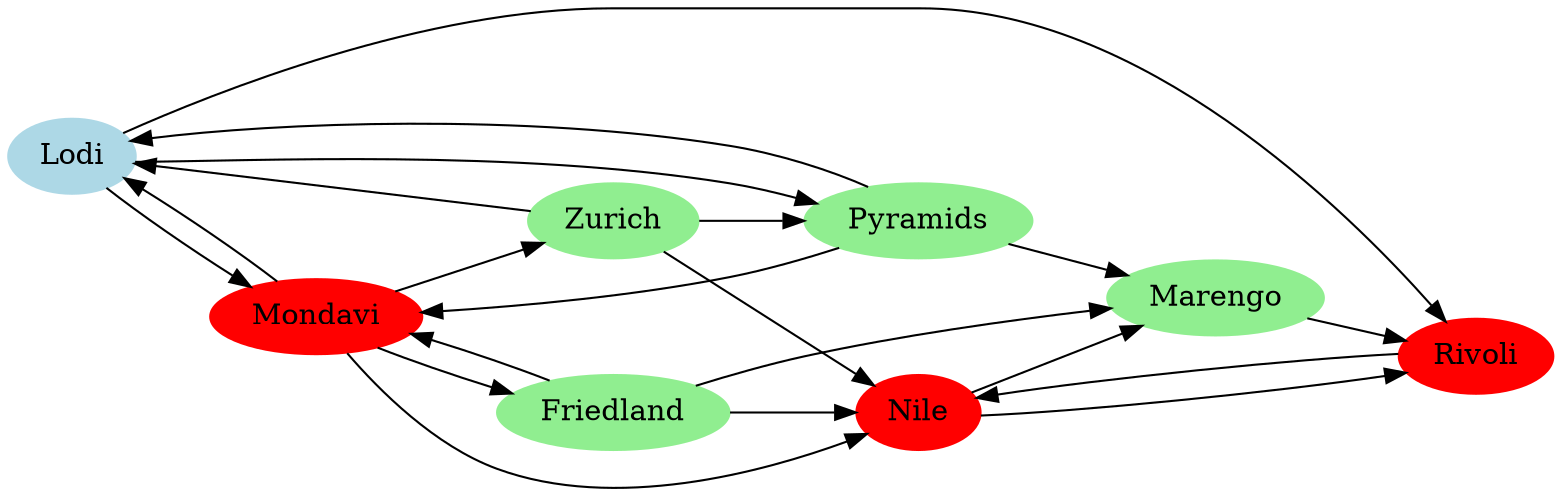digraph G {

rankdir="LR";

Lodi [color = lightblue, style = filled, label = Lodi];
Nile [color = red, style = filled, label = Nile];
Mondavi [color = red, style = filled, label = Mondavi];
Rivoli [color = red, style = filled, label = Rivoli];
Pyramids [color = lightgreen, style = filled, label = Pyramids];
Zurich [color = lightgreen, style = filled, label = Zurich];
Marengo [color = lightgreen, style = filled, label = Marengo];
Friedland [color = lightgreen, style = filled, label = Friedland];

Nile->Rivoli;
Marengo->Rivoli;
Pyramids->Mondavi;
Pyramids->Lodi;
Friedland->Mondavi;
Mondavi->Lodi;
Lodi->Mondavi;
Nile->Marengo;
Mondavi->Nile;
Lodi->Rivoli;
Zurich->Nile;
Rivoli->Nile;
Mondavi->Zurich;
Lodi->Pyramids;
Pyramids->Marengo;
Zurich->Pyramids;
Zurich->Lodi;
Friedland->Nile;
Mondavi->Friedland;
Friedland->Marengo;

}
